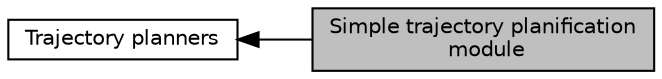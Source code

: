 digraph "Simple trajectory planification module"
{
  bgcolor="transparent";
  edge [fontname="Helvetica",fontsize="10",labelfontname="Helvetica",labelfontsize="10"];
  node [fontname="Helvetica",fontsize="10",shape=box];
  rankdir=LR;
  Node1 [label="Simple trajectory planification\l module",height=0.2,width=0.4,color="black", fillcolor="grey75", style="filled", fontcolor="black",tooltip="Trajectory planification module."];
  Node2 [label="Trajectory planners",height=0.2,width=0.4,color="black",URL="$group__planners.html",tooltip=" "];
  Node2->Node1 [shape=plaintext, dir="back", style="solid"];
}
